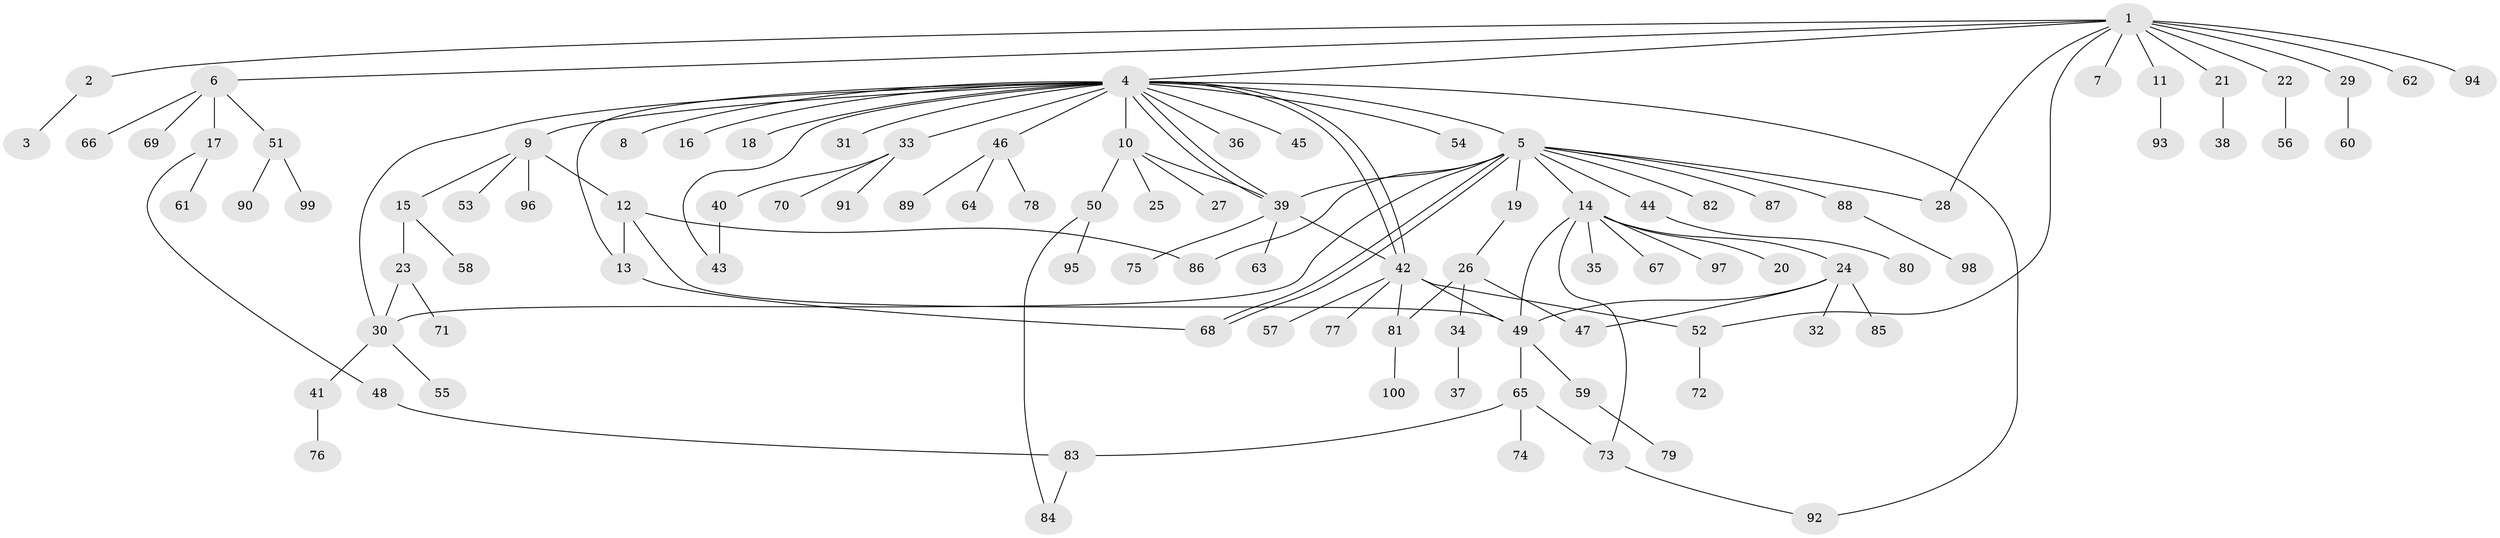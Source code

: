 // Generated by graph-tools (version 1.1) at 2025/11/02/21/25 10:11:09]
// undirected, 100 vertices, 122 edges
graph export_dot {
graph [start="1"]
  node [color=gray90,style=filled];
  1;
  2;
  3;
  4;
  5;
  6;
  7;
  8;
  9;
  10;
  11;
  12;
  13;
  14;
  15;
  16;
  17;
  18;
  19;
  20;
  21;
  22;
  23;
  24;
  25;
  26;
  27;
  28;
  29;
  30;
  31;
  32;
  33;
  34;
  35;
  36;
  37;
  38;
  39;
  40;
  41;
  42;
  43;
  44;
  45;
  46;
  47;
  48;
  49;
  50;
  51;
  52;
  53;
  54;
  55;
  56;
  57;
  58;
  59;
  60;
  61;
  62;
  63;
  64;
  65;
  66;
  67;
  68;
  69;
  70;
  71;
  72;
  73;
  74;
  75;
  76;
  77;
  78;
  79;
  80;
  81;
  82;
  83;
  84;
  85;
  86;
  87;
  88;
  89;
  90;
  91;
  92;
  93;
  94;
  95;
  96;
  97;
  98;
  99;
  100;
  1 -- 2;
  1 -- 4;
  1 -- 6;
  1 -- 7;
  1 -- 11;
  1 -- 21;
  1 -- 22;
  1 -- 28;
  1 -- 29;
  1 -- 52;
  1 -- 62;
  1 -- 94;
  2 -- 3;
  4 -- 5;
  4 -- 8;
  4 -- 9;
  4 -- 10;
  4 -- 13;
  4 -- 16;
  4 -- 18;
  4 -- 30;
  4 -- 31;
  4 -- 33;
  4 -- 36;
  4 -- 39;
  4 -- 39;
  4 -- 42;
  4 -- 42;
  4 -- 43;
  4 -- 45;
  4 -- 46;
  4 -- 54;
  4 -- 92;
  5 -- 14;
  5 -- 19;
  5 -- 28;
  5 -- 30;
  5 -- 39;
  5 -- 44;
  5 -- 68;
  5 -- 68;
  5 -- 82;
  5 -- 86;
  5 -- 87;
  5 -- 88;
  6 -- 17;
  6 -- 51;
  6 -- 66;
  6 -- 69;
  9 -- 12;
  9 -- 15;
  9 -- 53;
  9 -- 96;
  10 -- 25;
  10 -- 27;
  10 -- 39;
  10 -- 50;
  11 -- 93;
  12 -- 13;
  12 -- 49;
  12 -- 86;
  13 -- 68;
  14 -- 20;
  14 -- 24;
  14 -- 35;
  14 -- 49;
  14 -- 67;
  14 -- 73;
  14 -- 97;
  15 -- 23;
  15 -- 58;
  17 -- 48;
  17 -- 61;
  19 -- 26;
  21 -- 38;
  22 -- 56;
  23 -- 30;
  23 -- 71;
  24 -- 32;
  24 -- 47;
  24 -- 49;
  24 -- 85;
  26 -- 34;
  26 -- 47;
  26 -- 81;
  29 -- 60;
  30 -- 41;
  30 -- 55;
  33 -- 40;
  33 -- 70;
  33 -- 91;
  34 -- 37;
  39 -- 42;
  39 -- 63;
  39 -- 75;
  40 -- 43;
  41 -- 76;
  42 -- 49;
  42 -- 52;
  42 -- 57;
  42 -- 77;
  42 -- 81;
  44 -- 80;
  46 -- 64;
  46 -- 78;
  46 -- 89;
  48 -- 83;
  49 -- 59;
  49 -- 65;
  50 -- 84;
  50 -- 95;
  51 -- 90;
  51 -- 99;
  52 -- 72;
  59 -- 79;
  65 -- 73;
  65 -- 74;
  65 -- 83;
  73 -- 92;
  81 -- 100;
  83 -- 84;
  88 -- 98;
}
